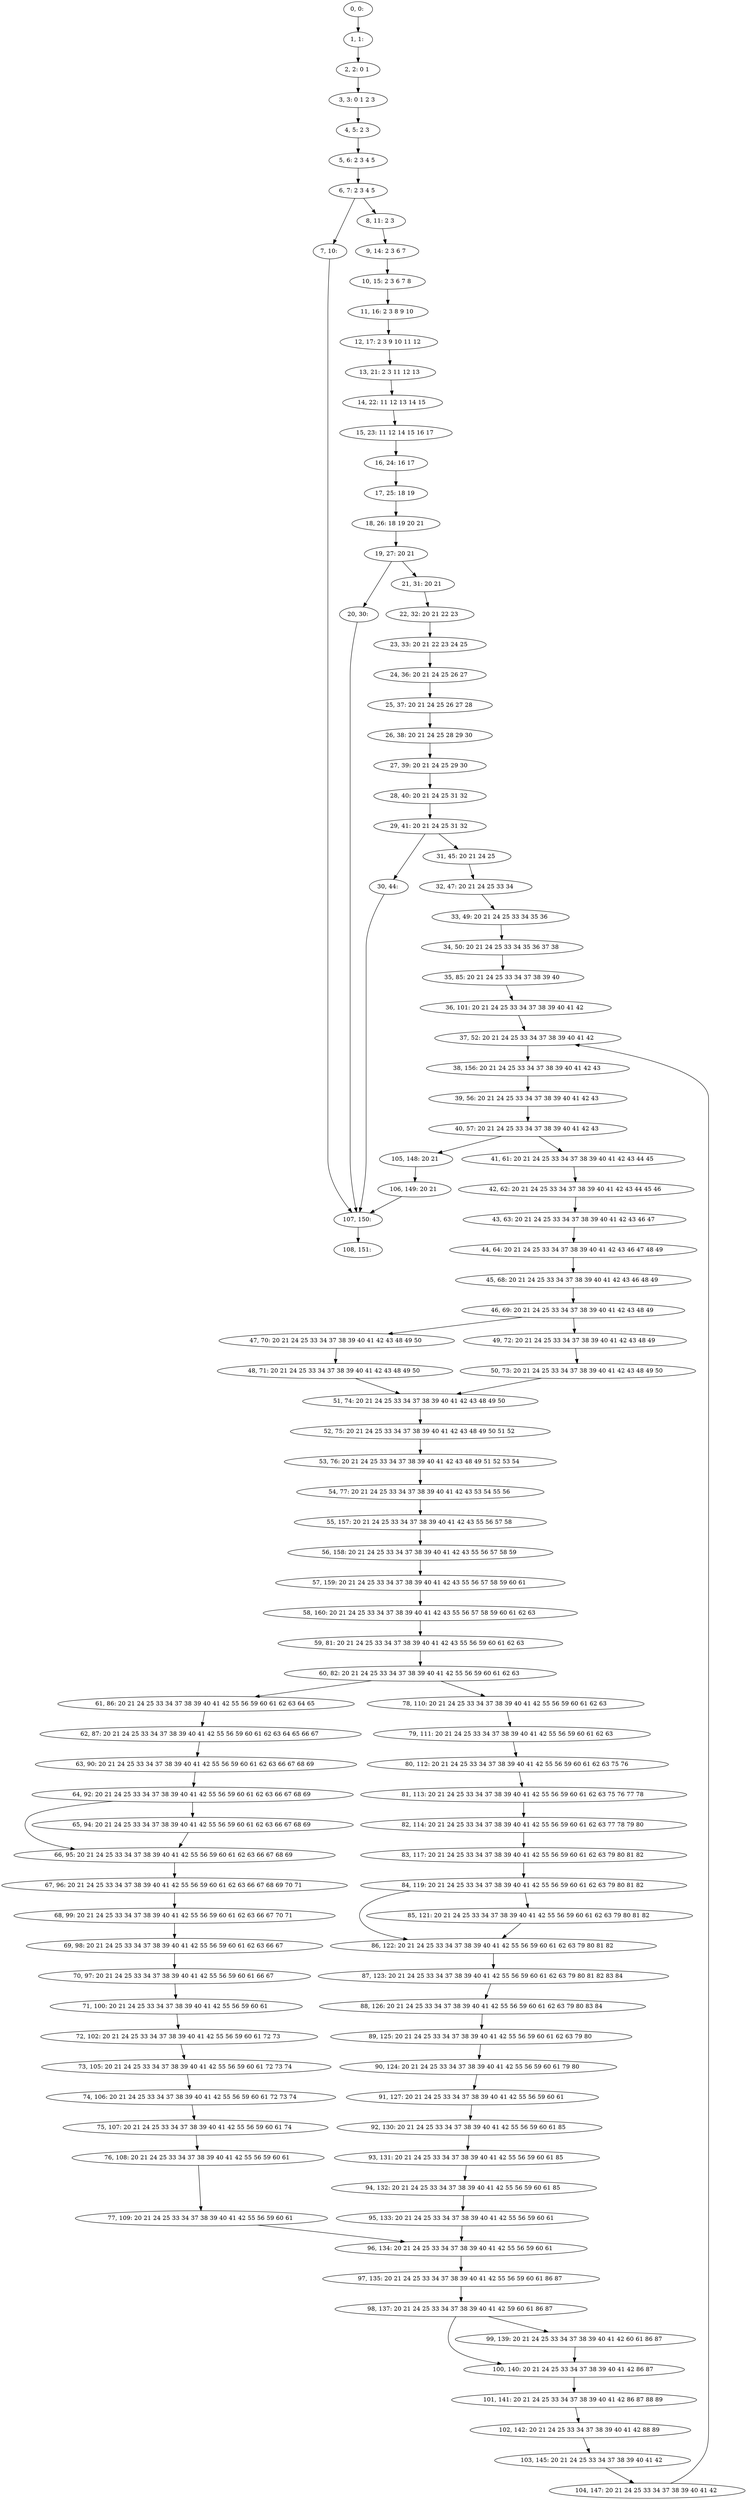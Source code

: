digraph G {
0[label="0, 0: "];
1[label="1, 1: "];
2[label="2, 2: 0 1 "];
3[label="3, 3: 0 1 2 3 "];
4[label="4, 5: 2 3 "];
5[label="5, 6: 2 3 4 5 "];
6[label="6, 7: 2 3 4 5 "];
7[label="7, 10: "];
8[label="8, 11: 2 3 "];
9[label="9, 14: 2 3 6 7 "];
10[label="10, 15: 2 3 6 7 8 "];
11[label="11, 16: 2 3 8 9 10 "];
12[label="12, 17: 2 3 9 10 11 12 "];
13[label="13, 21: 2 3 11 12 13 "];
14[label="14, 22: 11 12 13 14 15 "];
15[label="15, 23: 11 12 14 15 16 17 "];
16[label="16, 24: 16 17 "];
17[label="17, 25: 18 19 "];
18[label="18, 26: 18 19 20 21 "];
19[label="19, 27: 20 21 "];
20[label="20, 30: "];
21[label="21, 31: 20 21 "];
22[label="22, 32: 20 21 22 23 "];
23[label="23, 33: 20 21 22 23 24 25 "];
24[label="24, 36: 20 21 24 25 26 27 "];
25[label="25, 37: 20 21 24 25 26 27 28 "];
26[label="26, 38: 20 21 24 25 28 29 30 "];
27[label="27, 39: 20 21 24 25 29 30 "];
28[label="28, 40: 20 21 24 25 31 32 "];
29[label="29, 41: 20 21 24 25 31 32 "];
30[label="30, 44: "];
31[label="31, 45: 20 21 24 25 "];
32[label="32, 47: 20 21 24 25 33 34 "];
33[label="33, 49: 20 21 24 25 33 34 35 36 "];
34[label="34, 50: 20 21 24 25 33 34 35 36 37 38 "];
35[label="35, 85: 20 21 24 25 33 34 37 38 39 40 "];
36[label="36, 101: 20 21 24 25 33 34 37 38 39 40 41 42 "];
37[label="37, 52: 20 21 24 25 33 34 37 38 39 40 41 42 "];
38[label="38, 156: 20 21 24 25 33 34 37 38 39 40 41 42 43 "];
39[label="39, 56: 20 21 24 25 33 34 37 38 39 40 41 42 43 "];
40[label="40, 57: 20 21 24 25 33 34 37 38 39 40 41 42 43 "];
41[label="41, 61: 20 21 24 25 33 34 37 38 39 40 41 42 43 44 45 "];
42[label="42, 62: 20 21 24 25 33 34 37 38 39 40 41 42 43 44 45 46 "];
43[label="43, 63: 20 21 24 25 33 34 37 38 39 40 41 42 43 46 47 "];
44[label="44, 64: 20 21 24 25 33 34 37 38 39 40 41 42 43 46 47 48 49 "];
45[label="45, 68: 20 21 24 25 33 34 37 38 39 40 41 42 43 46 48 49 "];
46[label="46, 69: 20 21 24 25 33 34 37 38 39 40 41 42 43 48 49 "];
47[label="47, 70: 20 21 24 25 33 34 37 38 39 40 41 42 43 48 49 50 "];
48[label="48, 71: 20 21 24 25 33 34 37 38 39 40 41 42 43 48 49 50 "];
49[label="49, 72: 20 21 24 25 33 34 37 38 39 40 41 42 43 48 49 "];
50[label="50, 73: 20 21 24 25 33 34 37 38 39 40 41 42 43 48 49 50 "];
51[label="51, 74: 20 21 24 25 33 34 37 38 39 40 41 42 43 48 49 50 "];
52[label="52, 75: 20 21 24 25 33 34 37 38 39 40 41 42 43 48 49 50 51 52 "];
53[label="53, 76: 20 21 24 25 33 34 37 38 39 40 41 42 43 48 49 51 52 53 54 "];
54[label="54, 77: 20 21 24 25 33 34 37 38 39 40 41 42 43 53 54 55 56 "];
55[label="55, 157: 20 21 24 25 33 34 37 38 39 40 41 42 43 55 56 57 58 "];
56[label="56, 158: 20 21 24 25 33 34 37 38 39 40 41 42 43 55 56 57 58 59 "];
57[label="57, 159: 20 21 24 25 33 34 37 38 39 40 41 42 43 55 56 57 58 59 60 61 "];
58[label="58, 160: 20 21 24 25 33 34 37 38 39 40 41 42 43 55 56 57 58 59 60 61 62 63 "];
59[label="59, 81: 20 21 24 25 33 34 37 38 39 40 41 42 43 55 56 59 60 61 62 63 "];
60[label="60, 82: 20 21 24 25 33 34 37 38 39 40 41 42 55 56 59 60 61 62 63 "];
61[label="61, 86: 20 21 24 25 33 34 37 38 39 40 41 42 55 56 59 60 61 62 63 64 65 "];
62[label="62, 87: 20 21 24 25 33 34 37 38 39 40 41 42 55 56 59 60 61 62 63 64 65 66 67 "];
63[label="63, 90: 20 21 24 25 33 34 37 38 39 40 41 42 55 56 59 60 61 62 63 66 67 68 69 "];
64[label="64, 92: 20 21 24 25 33 34 37 38 39 40 41 42 55 56 59 60 61 62 63 66 67 68 69 "];
65[label="65, 94: 20 21 24 25 33 34 37 38 39 40 41 42 55 56 59 60 61 62 63 66 67 68 69 "];
66[label="66, 95: 20 21 24 25 33 34 37 38 39 40 41 42 55 56 59 60 61 62 63 66 67 68 69 "];
67[label="67, 96: 20 21 24 25 33 34 37 38 39 40 41 42 55 56 59 60 61 62 63 66 67 68 69 70 71 "];
68[label="68, 99: 20 21 24 25 33 34 37 38 39 40 41 42 55 56 59 60 61 62 63 66 67 70 71 "];
69[label="69, 98: 20 21 24 25 33 34 37 38 39 40 41 42 55 56 59 60 61 62 63 66 67 "];
70[label="70, 97: 20 21 24 25 33 34 37 38 39 40 41 42 55 56 59 60 61 66 67 "];
71[label="71, 100: 20 21 24 25 33 34 37 38 39 40 41 42 55 56 59 60 61 "];
72[label="72, 102: 20 21 24 25 33 34 37 38 39 40 41 42 55 56 59 60 61 72 73 "];
73[label="73, 105: 20 21 24 25 33 34 37 38 39 40 41 42 55 56 59 60 61 72 73 74 "];
74[label="74, 106: 20 21 24 25 33 34 37 38 39 40 41 42 55 56 59 60 61 72 73 74 "];
75[label="75, 107: 20 21 24 25 33 34 37 38 39 40 41 42 55 56 59 60 61 74 "];
76[label="76, 108: 20 21 24 25 33 34 37 38 39 40 41 42 55 56 59 60 61 "];
77[label="77, 109: 20 21 24 25 33 34 37 38 39 40 41 42 55 56 59 60 61 "];
78[label="78, 110: 20 21 24 25 33 34 37 38 39 40 41 42 55 56 59 60 61 62 63 "];
79[label="79, 111: 20 21 24 25 33 34 37 38 39 40 41 42 55 56 59 60 61 62 63 "];
80[label="80, 112: 20 21 24 25 33 34 37 38 39 40 41 42 55 56 59 60 61 62 63 75 76 "];
81[label="81, 113: 20 21 24 25 33 34 37 38 39 40 41 42 55 56 59 60 61 62 63 75 76 77 78 "];
82[label="82, 114: 20 21 24 25 33 34 37 38 39 40 41 42 55 56 59 60 61 62 63 77 78 79 80 "];
83[label="83, 117: 20 21 24 25 33 34 37 38 39 40 41 42 55 56 59 60 61 62 63 79 80 81 82 "];
84[label="84, 119: 20 21 24 25 33 34 37 38 39 40 41 42 55 56 59 60 61 62 63 79 80 81 82 "];
85[label="85, 121: 20 21 24 25 33 34 37 38 39 40 41 42 55 56 59 60 61 62 63 79 80 81 82 "];
86[label="86, 122: 20 21 24 25 33 34 37 38 39 40 41 42 55 56 59 60 61 62 63 79 80 81 82 "];
87[label="87, 123: 20 21 24 25 33 34 37 38 39 40 41 42 55 56 59 60 61 62 63 79 80 81 82 83 84 "];
88[label="88, 126: 20 21 24 25 33 34 37 38 39 40 41 42 55 56 59 60 61 62 63 79 80 83 84 "];
89[label="89, 125: 20 21 24 25 33 34 37 38 39 40 41 42 55 56 59 60 61 62 63 79 80 "];
90[label="90, 124: 20 21 24 25 33 34 37 38 39 40 41 42 55 56 59 60 61 79 80 "];
91[label="91, 127: 20 21 24 25 33 34 37 38 39 40 41 42 55 56 59 60 61 "];
92[label="92, 130: 20 21 24 25 33 34 37 38 39 40 41 42 55 56 59 60 61 85 "];
93[label="93, 131: 20 21 24 25 33 34 37 38 39 40 41 42 55 56 59 60 61 85 "];
94[label="94, 132: 20 21 24 25 33 34 37 38 39 40 41 42 55 56 59 60 61 85 "];
95[label="95, 133: 20 21 24 25 33 34 37 38 39 40 41 42 55 56 59 60 61 "];
96[label="96, 134: 20 21 24 25 33 34 37 38 39 40 41 42 55 56 59 60 61 "];
97[label="97, 135: 20 21 24 25 33 34 37 38 39 40 41 42 55 56 59 60 61 86 87 "];
98[label="98, 137: 20 21 24 25 33 34 37 38 39 40 41 42 59 60 61 86 87 "];
99[label="99, 139: 20 21 24 25 33 34 37 38 39 40 41 42 60 61 86 87 "];
100[label="100, 140: 20 21 24 25 33 34 37 38 39 40 41 42 86 87 "];
101[label="101, 141: 20 21 24 25 33 34 37 38 39 40 41 42 86 87 88 89 "];
102[label="102, 142: 20 21 24 25 33 34 37 38 39 40 41 42 88 89 "];
103[label="103, 145: 20 21 24 25 33 34 37 38 39 40 41 42 "];
104[label="104, 147: 20 21 24 25 33 34 37 38 39 40 41 42 "];
105[label="105, 148: 20 21 "];
106[label="106, 149: 20 21 "];
107[label="107, 150: "];
108[label="108, 151: "];
0->1 ;
1->2 ;
2->3 ;
3->4 ;
4->5 ;
5->6 ;
6->7 ;
6->8 ;
7->107 ;
8->9 ;
9->10 ;
10->11 ;
11->12 ;
12->13 ;
13->14 ;
14->15 ;
15->16 ;
16->17 ;
17->18 ;
18->19 ;
19->20 ;
19->21 ;
20->107 ;
21->22 ;
22->23 ;
23->24 ;
24->25 ;
25->26 ;
26->27 ;
27->28 ;
28->29 ;
29->30 ;
29->31 ;
30->107 ;
31->32 ;
32->33 ;
33->34 ;
34->35 ;
35->36 ;
36->37 ;
37->38 ;
38->39 ;
39->40 ;
40->41 ;
40->105 ;
41->42 ;
42->43 ;
43->44 ;
44->45 ;
45->46 ;
46->47 ;
46->49 ;
47->48 ;
48->51 ;
49->50 ;
50->51 ;
51->52 ;
52->53 ;
53->54 ;
54->55 ;
55->56 ;
56->57 ;
57->58 ;
58->59 ;
59->60 ;
60->61 ;
60->78 ;
61->62 ;
62->63 ;
63->64 ;
64->65 ;
64->66 ;
65->66 ;
66->67 ;
67->68 ;
68->69 ;
69->70 ;
70->71 ;
71->72 ;
72->73 ;
73->74 ;
74->75 ;
75->76 ;
76->77 ;
77->96 ;
78->79 ;
79->80 ;
80->81 ;
81->82 ;
82->83 ;
83->84 ;
84->85 ;
84->86 ;
85->86 ;
86->87 ;
87->88 ;
88->89 ;
89->90 ;
90->91 ;
91->92 ;
92->93 ;
93->94 ;
94->95 ;
95->96 ;
96->97 ;
97->98 ;
98->99 ;
98->100 ;
99->100 ;
100->101 ;
101->102 ;
102->103 ;
103->104 ;
104->37 ;
105->106 ;
106->107 ;
107->108 ;
}

